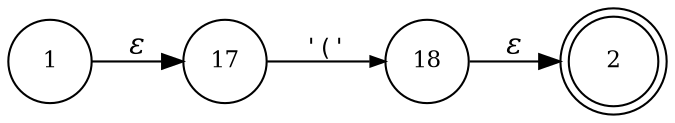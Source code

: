 digraph ATN {
rankdir=LR;
s2[fontsize=11, label="2", shape=doublecircle, fixedsize=true, width=.6];
s1[fontsize=11,label="1", shape=circle, fixedsize=true, width=.55, peripheries=1];
s17[fontsize=11,label="17", shape=circle, fixedsize=true, width=.55, peripheries=1];
s18[fontsize=11,label="18", shape=circle, fixedsize=true, width=.55, peripheries=1];
s1 -> s17 [fontname="Times-Italic", label="&epsilon;"];
s17 -> s18 [fontsize=11, fontname="Courier", arrowsize=.7, label = "'('", arrowhead = normal];
s18 -> s2 [fontname="Times-Italic", label="&epsilon;"];
}